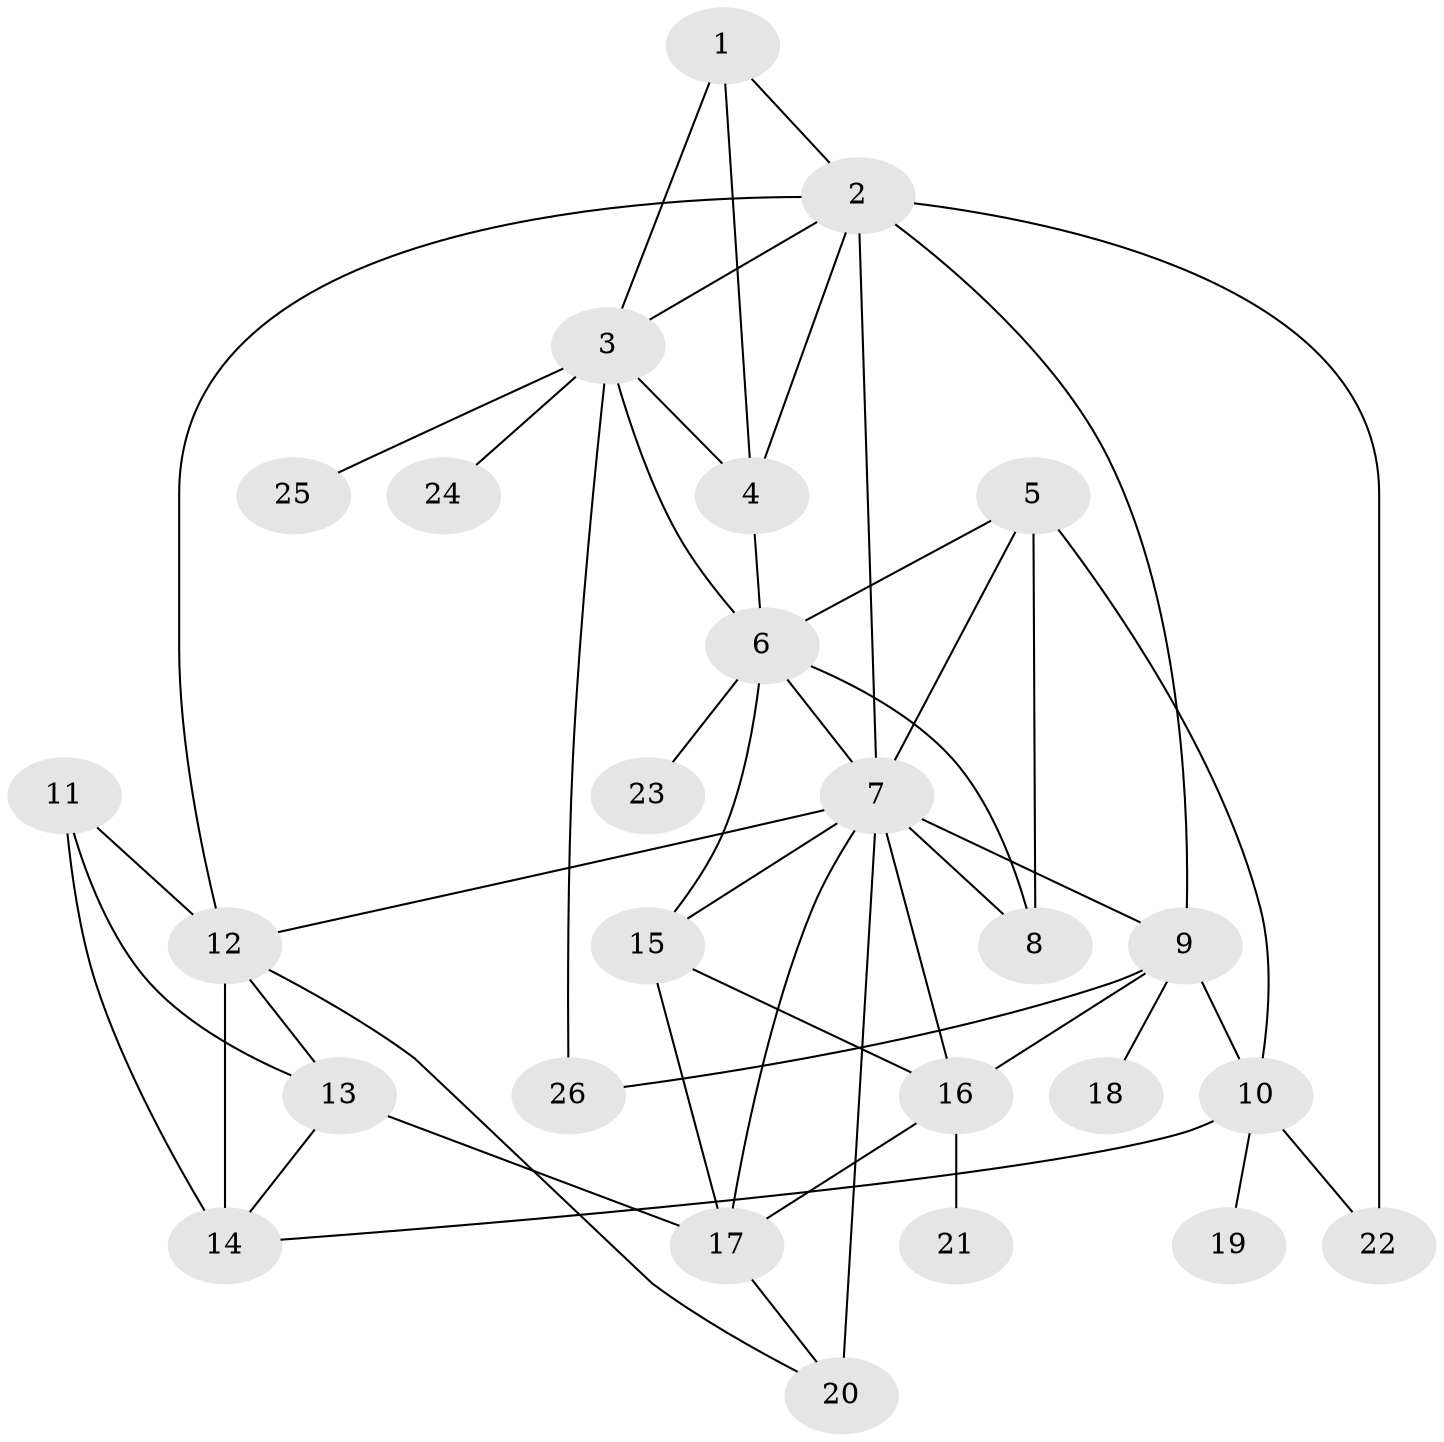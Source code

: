 // original degree distribution, {3: 0.06097560975609756, 12: 0.012195121951219513, 11: 0.012195121951219513, 6: 0.04878048780487805, 5: 0.024390243902439025, 8: 0.036585365853658534, 10: 0.012195121951219513, 7: 0.024390243902439025, 4: 0.04878048780487805, 13: 0.012195121951219513, 1: 0.524390243902439, 2: 0.18292682926829268}
// Generated by graph-tools (version 1.1) at 2025/52/03/04/25 22:52:16]
// undirected, 26 vertices, 50 edges
graph export_dot {
  node [color=gray90,style=filled];
  1;
  2;
  3;
  4;
  5;
  6;
  7;
  8;
  9;
  10;
  11;
  12;
  13;
  14;
  15;
  16;
  17;
  18;
  19;
  20;
  21;
  22;
  23;
  24;
  25;
  26;
  1 -- 2 [weight=1.0];
  1 -- 3 [weight=1.0];
  1 -- 4 [weight=3.0];
  2 -- 3 [weight=1.0];
  2 -- 4 [weight=1.0];
  2 -- 7 [weight=2.0];
  2 -- 9 [weight=1.0];
  2 -- 12 [weight=1.0];
  2 -- 22 [weight=1.0];
  3 -- 4 [weight=1.0];
  3 -- 6 [weight=1.0];
  3 -- 24 [weight=1.0];
  3 -- 25 [weight=1.0];
  3 -- 26 [weight=1.0];
  4 -- 6 [weight=1.0];
  5 -- 6 [weight=1.0];
  5 -- 7 [weight=1.0];
  5 -- 8 [weight=1.0];
  5 -- 10 [weight=1.0];
  6 -- 7 [weight=1.0];
  6 -- 8 [weight=1.0];
  6 -- 15 [weight=1.0];
  6 -- 23 [weight=1.0];
  7 -- 8 [weight=2.0];
  7 -- 9 [weight=1.0];
  7 -- 12 [weight=1.0];
  7 -- 15 [weight=1.0];
  7 -- 16 [weight=1.0];
  7 -- 17 [weight=1.0];
  7 -- 20 [weight=3.0];
  9 -- 10 [weight=3.0];
  9 -- 16 [weight=1.0];
  9 -- 18 [weight=1.0];
  9 -- 26 [weight=1.0];
  10 -- 14 [weight=1.0];
  10 -- 19 [weight=1.0];
  10 -- 22 [weight=1.0];
  11 -- 12 [weight=1.0];
  11 -- 13 [weight=1.0];
  11 -- 14 [weight=1.0];
  12 -- 13 [weight=1.0];
  12 -- 14 [weight=7.0];
  12 -- 20 [weight=1.0];
  13 -- 14 [weight=1.0];
  13 -- 17 [weight=1.0];
  15 -- 16 [weight=1.0];
  15 -- 17 [weight=1.0];
  16 -- 17 [weight=1.0];
  16 -- 21 [weight=1.0];
  17 -- 20 [weight=1.0];
}

